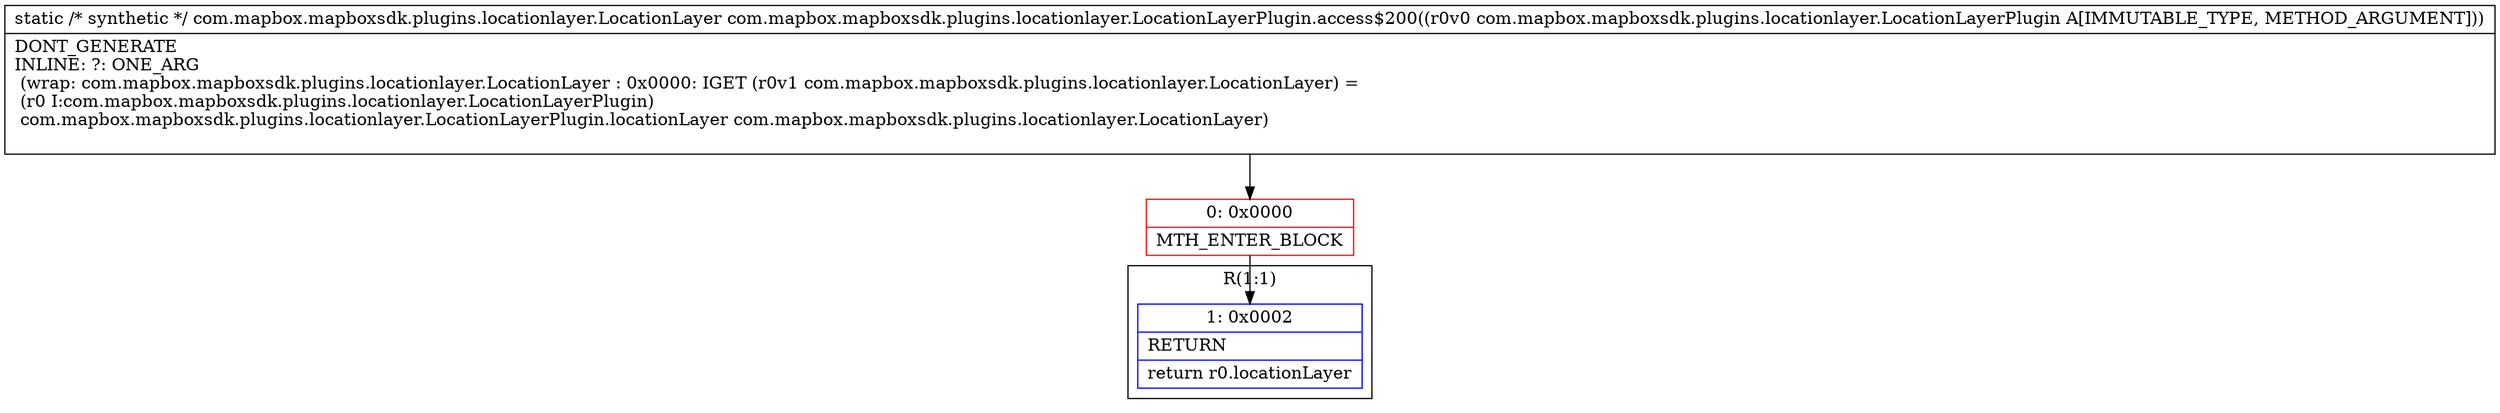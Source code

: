 digraph "CFG forcom.mapbox.mapboxsdk.plugins.locationlayer.LocationLayerPlugin.access$200(Lcom\/mapbox\/mapboxsdk\/plugins\/locationlayer\/LocationLayerPlugin;)Lcom\/mapbox\/mapboxsdk\/plugins\/locationlayer\/LocationLayer;" {
subgraph cluster_Region_2032906517 {
label = "R(1:1)";
node [shape=record,color=blue];
Node_1 [shape=record,label="{1\:\ 0x0002|RETURN\l|return r0.locationLayer\l}"];
}
Node_0 [shape=record,color=red,label="{0\:\ 0x0000|MTH_ENTER_BLOCK\l}"];
MethodNode[shape=record,label="{static \/* synthetic *\/ com.mapbox.mapboxsdk.plugins.locationlayer.LocationLayer com.mapbox.mapboxsdk.plugins.locationlayer.LocationLayerPlugin.access$200((r0v0 com.mapbox.mapboxsdk.plugins.locationlayer.LocationLayerPlugin A[IMMUTABLE_TYPE, METHOD_ARGUMENT]))  | DONT_GENERATE\lINLINE: ?: ONE_ARG  \l  (wrap: com.mapbox.mapboxsdk.plugins.locationlayer.LocationLayer : 0x0000: IGET  (r0v1 com.mapbox.mapboxsdk.plugins.locationlayer.LocationLayer) = \l  (r0 I:com.mapbox.mapboxsdk.plugins.locationlayer.LocationLayerPlugin)\l com.mapbox.mapboxsdk.plugins.locationlayer.LocationLayerPlugin.locationLayer com.mapbox.mapboxsdk.plugins.locationlayer.LocationLayer)\l\l}"];
MethodNode -> Node_0;
Node_0 -> Node_1;
}

